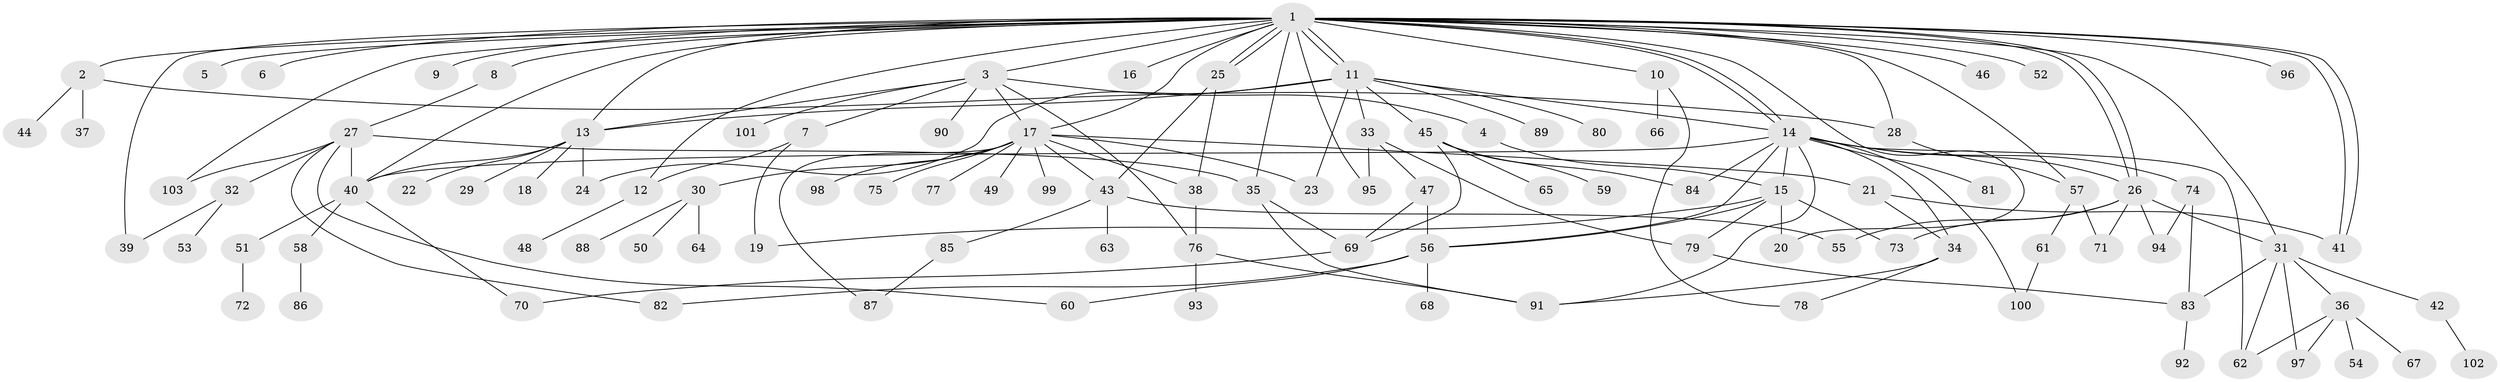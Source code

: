 // coarse degree distribution, {1: 0.7560975609756098, 2: 0.0975609756097561, 17: 0.024390243902439025, 3: 0.024390243902439025, 8: 0.024390243902439025, 4: 0.024390243902439025, 14: 0.024390243902439025, 9: 0.024390243902439025}
// Generated by graph-tools (version 1.1) at 2025/51/03/04/25 21:51:44]
// undirected, 103 vertices, 157 edges
graph export_dot {
graph [start="1"]
  node [color=gray90,style=filled];
  1;
  2;
  3;
  4;
  5;
  6;
  7;
  8;
  9;
  10;
  11;
  12;
  13;
  14;
  15;
  16;
  17;
  18;
  19;
  20;
  21;
  22;
  23;
  24;
  25;
  26;
  27;
  28;
  29;
  30;
  31;
  32;
  33;
  34;
  35;
  36;
  37;
  38;
  39;
  40;
  41;
  42;
  43;
  44;
  45;
  46;
  47;
  48;
  49;
  50;
  51;
  52;
  53;
  54;
  55;
  56;
  57;
  58;
  59;
  60;
  61;
  62;
  63;
  64;
  65;
  66;
  67;
  68;
  69;
  70;
  71;
  72;
  73;
  74;
  75;
  76;
  77;
  78;
  79;
  80;
  81;
  82;
  83;
  84;
  85;
  86;
  87;
  88;
  89;
  90;
  91;
  92;
  93;
  94;
  95;
  96;
  97;
  98;
  99;
  100;
  101;
  102;
  103;
  1 -- 2;
  1 -- 3;
  1 -- 5;
  1 -- 6;
  1 -- 8;
  1 -- 9;
  1 -- 10;
  1 -- 11;
  1 -- 11;
  1 -- 12;
  1 -- 13;
  1 -- 14;
  1 -- 14;
  1 -- 16;
  1 -- 17;
  1 -- 20;
  1 -- 25;
  1 -- 25;
  1 -- 26;
  1 -- 26;
  1 -- 28;
  1 -- 31;
  1 -- 35;
  1 -- 39;
  1 -- 40;
  1 -- 41;
  1 -- 41;
  1 -- 46;
  1 -- 52;
  1 -- 57;
  1 -- 95;
  1 -- 96;
  1 -- 103;
  2 -- 28;
  2 -- 37;
  2 -- 44;
  3 -- 4;
  3 -- 7;
  3 -- 13;
  3 -- 17;
  3 -- 76;
  3 -- 90;
  3 -- 101;
  4 -- 15;
  7 -- 12;
  7 -- 19;
  8 -- 27;
  10 -- 66;
  10 -- 78;
  11 -- 13;
  11 -- 14;
  11 -- 23;
  11 -- 24;
  11 -- 33;
  11 -- 45;
  11 -- 80;
  11 -- 89;
  12 -- 48;
  13 -- 18;
  13 -- 22;
  13 -- 24;
  13 -- 29;
  13 -- 40;
  14 -- 15;
  14 -- 26;
  14 -- 34;
  14 -- 40;
  14 -- 56;
  14 -- 62;
  14 -- 74;
  14 -- 81;
  14 -- 84;
  14 -- 91;
  14 -- 100;
  15 -- 19;
  15 -- 20;
  15 -- 56;
  15 -- 73;
  15 -- 79;
  17 -- 21;
  17 -- 23;
  17 -- 30;
  17 -- 38;
  17 -- 43;
  17 -- 49;
  17 -- 75;
  17 -- 77;
  17 -- 87;
  17 -- 98;
  17 -- 99;
  21 -- 34;
  21 -- 41;
  25 -- 38;
  25 -- 43;
  26 -- 31;
  26 -- 55;
  26 -- 71;
  26 -- 73;
  26 -- 94;
  27 -- 32;
  27 -- 35;
  27 -- 40;
  27 -- 60;
  27 -- 82;
  27 -- 103;
  28 -- 57;
  30 -- 50;
  30 -- 64;
  30 -- 88;
  31 -- 36;
  31 -- 42;
  31 -- 62;
  31 -- 83;
  31 -- 97;
  32 -- 39;
  32 -- 53;
  33 -- 47;
  33 -- 79;
  33 -- 95;
  34 -- 78;
  34 -- 91;
  35 -- 69;
  35 -- 91;
  36 -- 54;
  36 -- 62;
  36 -- 67;
  36 -- 97;
  38 -- 76;
  40 -- 51;
  40 -- 58;
  40 -- 70;
  42 -- 102;
  43 -- 55;
  43 -- 63;
  43 -- 85;
  45 -- 59;
  45 -- 65;
  45 -- 69;
  45 -- 84;
  47 -- 56;
  47 -- 69;
  51 -- 72;
  56 -- 60;
  56 -- 68;
  56 -- 82;
  57 -- 61;
  57 -- 71;
  58 -- 86;
  61 -- 100;
  69 -- 70;
  74 -- 83;
  74 -- 94;
  76 -- 91;
  76 -- 93;
  79 -- 83;
  83 -- 92;
  85 -- 87;
}
